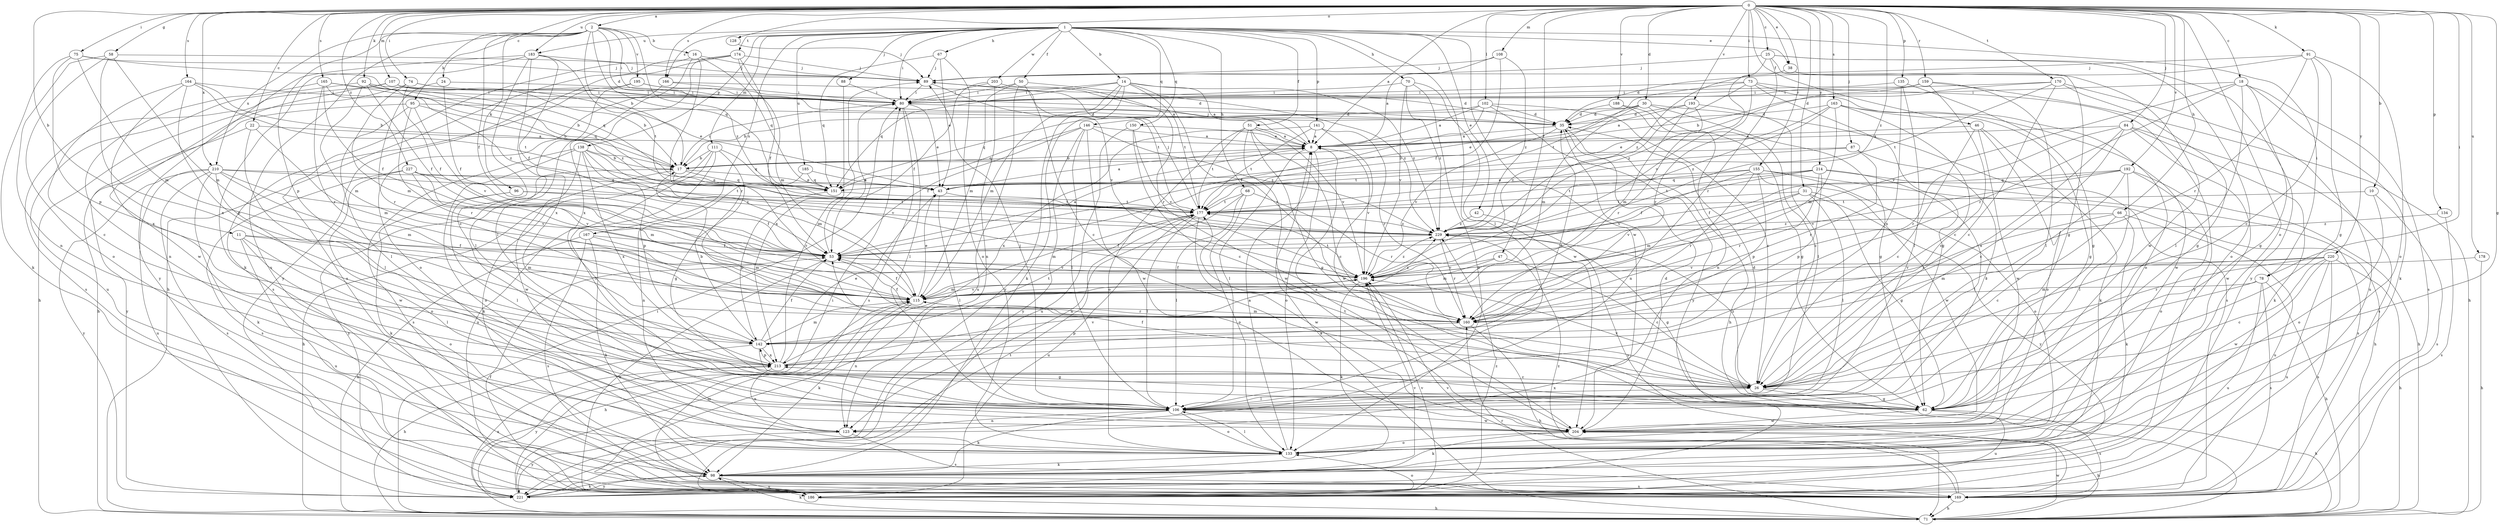 strict digraph  {
0;
1;
2;
8;
10;
11;
14;
16;
17;
18;
22;
24;
25;
26;
30;
31;
35;
38;
42;
43;
46;
47;
50;
51;
53;
58;
62;
66;
67;
68;
70;
71;
73;
74;
75;
78;
80;
84;
87;
88;
89;
91;
92;
95;
96;
98;
102;
106;
107;
108;
111;
115;
123;
128;
133;
134;
135;
138;
141;
142;
146;
150;
151;
155;
159;
160;
163;
164;
165;
166;
167;
169;
170;
174;
177;
178;
183;
185;
186;
188;
192;
193;
195;
196;
203;
204;
210;
213;
214;
220;
221;
227;
229;
0 -> 2  [label=a];
0 -> 8  [label=a];
0 -> 10  [label=b];
0 -> 11  [label=b];
0 -> 18  [label=c];
0 -> 22  [label=c];
0 -> 24  [label=c];
0 -> 25  [label=c];
0 -> 30  [label=d];
0 -> 31  [label=d];
0 -> 38  [label=e];
0 -> 46  [label=f];
0 -> 47  [label=f];
0 -> 58  [label=g];
0 -> 62  [label=g];
0 -> 66  [label=h];
0 -> 73  [label=i];
0 -> 74  [label=i];
0 -> 75  [label=i];
0 -> 78  [label=i];
0 -> 84  [label=j];
0 -> 87  [label=j];
0 -> 91  [label=k];
0 -> 92  [label=k];
0 -> 102  [label=l];
0 -> 107  [label=m];
0 -> 108  [label=m];
0 -> 128  [label=o];
0 -> 133  [label=o];
0 -> 134  [label=p];
0 -> 135  [label=p];
0 -> 155  [label=r];
0 -> 159  [label=r];
0 -> 163  [label=s];
0 -> 164  [label=s];
0 -> 165  [label=s];
0 -> 166  [label=s];
0 -> 170  [label=t];
0 -> 178  [label=u];
0 -> 183  [label=u];
0 -> 188  [label=v];
0 -> 192  [label=v];
0 -> 193  [label=v];
0 -> 210  [label=x];
0 -> 214  [label=y];
0 -> 220  [label=y];
0 -> 227  [label=z];
0 -> 229  [label=z];
1 -> 14  [label=b];
1 -> 38  [label=e];
1 -> 42  [label=e];
1 -> 50  [label=f];
1 -> 51  [label=f];
1 -> 67  [label=h];
1 -> 68  [label=h];
1 -> 70  [label=h];
1 -> 78  [label=i];
1 -> 80  [label=i];
1 -> 88  [label=j];
1 -> 106  [label=l];
1 -> 111  [label=m];
1 -> 138  [label=p];
1 -> 141  [label=p];
1 -> 146  [label=q];
1 -> 150  [label=q];
1 -> 166  [label=s];
1 -> 167  [label=s];
1 -> 174  [label=t];
1 -> 183  [label=u];
1 -> 185  [label=u];
1 -> 203  [label=w];
1 -> 204  [label=w];
2 -> 16  [label=b];
2 -> 17  [label=b];
2 -> 35  [label=d];
2 -> 53  [label=f];
2 -> 80  [label=i];
2 -> 95  [label=k];
2 -> 96  [label=k];
2 -> 142  [label=p];
2 -> 151  [label=q];
2 -> 186  [label=u];
2 -> 195  [label=v];
2 -> 210  [label=x];
2 -> 229  [label=z];
8 -> 17  [label=b];
8 -> 89  [label=j];
8 -> 106  [label=l];
8 -> 133  [label=o];
8 -> 196  [label=v];
10 -> 133  [label=o];
10 -> 169  [label=s];
10 -> 177  [label=t];
11 -> 53  [label=f];
11 -> 106  [label=l];
11 -> 115  [label=m];
11 -> 133  [label=o];
11 -> 186  [label=u];
14 -> 8  [label=a];
14 -> 80  [label=i];
14 -> 98  [label=k];
14 -> 115  [label=m];
14 -> 151  [label=q];
14 -> 160  [label=r];
14 -> 177  [label=t];
14 -> 221  [label=y];
14 -> 229  [label=z];
16 -> 89  [label=j];
16 -> 106  [label=l];
16 -> 151  [label=q];
16 -> 160  [label=r];
16 -> 169  [label=s];
17 -> 43  [label=e];
17 -> 71  [label=h];
17 -> 80  [label=i];
17 -> 151  [label=q];
17 -> 160  [label=r];
17 -> 221  [label=y];
18 -> 62  [label=g];
18 -> 80  [label=i];
18 -> 98  [label=k];
18 -> 106  [label=l];
18 -> 160  [label=r];
18 -> 169  [label=s];
18 -> 196  [label=v];
22 -> 8  [label=a];
22 -> 106  [label=l];
22 -> 115  [label=m];
22 -> 221  [label=y];
24 -> 53  [label=f];
24 -> 80  [label=i];
24 -> 160  [label=r];
25 -> 62  [label=g];
25 -> 89  [label=j];
25 -> 133  [label=o];
25 -> 160  [label=r];
25 -> 196  [label=v];
25 -> 221  [label=y];
26 -> 53  [label=f];
26 -> 62  [label=g];
26 -> 71  [label=h];
26 -> 106  [label=l];
26 -> 196  [label=v];
26 -> 229  [label=z];
30 -> 17  [label=b];
30 -> 26  [label=c];
30 -> 35  [label=d];
30 -> 43  [label=e];
30 -> 62  [label=g];
30 -> 115  [label=m];
30 -> 169  [label=s];
31 -> 62  [label=g];
31 -> 106  [label=l];
31 -> 115  [label=m];
31 -> 177  [label=t];
31 -> 196  [label=v];
31 -> 221  [label=y];
35 -> 8  [label=a];
35 -> 71  [label=h];
35 -> 123  [label=n];
35 -> 196  [label=v];
38 -> 204  [label=w];
38 -> 229  [label=z];
42 -> 169  [label=s];
42 -> 229  [label=z];
43 -> 8  [label=a];
43 -> 106  [label=l];
43 -> 177  [label=t];
46 -> 8  [label=a];
46 -> 26  [label=c];
46 -> 98  [label=k];
46 -> 133  [label=o];
46 -> 204  [label=w];
47 -> 26  [label=c];
47 -> 115  [label=m];
47 -> 196  [label=v];
50 -> 26  [label=c];
50 -> 80  [label=i];
50 -> 115  [label=m];
50 -> 186  [label=u];
50 -> 229  [label=z];
51 -> 8  [label=a];
51 -> 26  [label=c];
51 -> 62  [label=g];
51 -> 133  [label=o];
51 -> 177  [label=t];
51 -> 196  [label=v];
51 -> 204  [label=w];
53 -> 8  [label=a];
53 -> 80  [label=i];
53 -> 186  [label=u];
53 -> 196  [label=v];
58 -> 89  [label=j];
58 -> 115  [label=m];
58 -> 123  [label=n];
58 -> 133  [label=o];
58 -> 213  [label=x];
62 -> 35  [label=d];
62 -> 169  [label=s];
62 -> 177  [label=t];
62 -> 186  [label=u];
62 -> 204  [label=w];
62 -> 213  [label=x];
66 -> 26  [label=c];
66 -> 98  [label=k];
66 -> 160  [label=r];
66 -> 186  [label=u];
66 -> 229  [label=z];
67 -> 43  [label=e];
67 -> 89  [label=j];
67 -> 133  [label=o];
67 -> 151  [label=q];
68 -> 106  [label=l];
68 -> 123  [label=n];
68 -> 133  [label=o];
68 -> 160  [label=r];
68 -> 177  [label=t];
70 -> 80  [label=i];
70 -> 133  [label=o];
70 -> 196  [label=v];
70 -> 204  [label=w];
70 -> 229  [label=z];
71 -> 8  [label=a];
71 -> 80  [label=i];
71 -> 98  [label=k];
71 -> 160  [label=r];
71 -> 204  [label=w];
73 -> 62  [label=g];
73 -> 80  [label=i];
73 -> 133  [label=o];
73 -> 160  [label=r];
73 -> 177  [label=t];
73 -> 196  [label=v];
73 -> 221  [label=y];
74 -> 8  [label=a];
74 -> 53  [label=f];
74 -> 71  [label=h];
74 -> 80  [label=i];
74 -> 115  [label=m];
75 -> 89  [label=j];
75 -> 98  [label=k];
75 -> 115  [label=m];
75 -> 142  [label=p];
75 -> 151  [label=q];
78 -> 26  [label=c];
78 -> 71  [label=h];
78 -> 115  [label=m];
78 -> 169  [label=s];
78 -> 186  [label=u];
80 -> 35  [label=d];
80 -> 43  [label=e];
80 -> 106  [label=l];
80 -> 169  [label=s];
84 -> 8  [label=a];
84 -> 26  [label=c];
84 -> 98  [label=k];
84 -> 160  [label=r];
84 -> 169  [label=s];
84 -> 204  [label=w];
84 -> 213  [label=x];
87 -> 17  [label=b];
87 -> 106  [label=l];
87 -> 160  [label=r];
87 -> 177  [label=t];
88 -> 80  [label=i];
88 -> 213  [label=x];
89 -> 80  [label=i];
89 -> 177  [label=t];
89 -> 196  [label=v];
91 -> 26  [label=c];
91 -> 35  [label=d];
91 -> 62  [label=g];
91 -> 89  [label=j];
91 -> 133  [label=o];
91 -> 160  [label=r];
92 -> 53  [label=f];
92 -> 80  [label=i];
92 -> 115  [label=m];
92 -> 151  [label=q];
92 -> 186  [label=u];
92 -> 229  [label=z];
95 -> 17  [label=b];
95 -> 35  [label=d];
95 -> 71  [label=h];
95 -> 106  [label=l];
95 -> 160  [label=r];
95 -> 196  [label=v];
96 -> 53  [label=f];
96 -> 98  [label=k];
96 -> 106  [label=l];
96 -> 177  [label=t];
98 -> 169  [label=s];
98 -> 186  [label=u];
98 -> 221  [label=y];
102 -> 8  [label=a];
102 -> 26  [label=c];
102 -> 35  [label=d];
102 -> 53  [label=f];
102 -> 151  [label=q];
102 -> 221  [label=y];
106 -> 89  [label=j];
106 -> 98  [label=k];
106 -> 123  [label=n];
106 -> 133  [label=o];
106 -> 204  [label=w];
107 -> 17  [label=b];
107 -> 43  [label=e];
107 -> 80  [label=i];
107 -> 169  [label=s];
107 -> 204  [label=w];
108 -> 8  [label=a];
108 -> 53  [label=f];
108 -> 89  [label=j];
108 -> 229  [label=z];
111 -> 17  [label=b];
111 -> 62  [label=g];
111 -> 98  [label=k];
111 -> 106  [label=l];
111 -> 151  [label=q];
111 -> 186  [label=u];
115 -> 43  [label=e];
115 -> 53  [label=f];
115 -> 71  [label=h];
115 -> 98  [label=k];
115 -> 123  [label=n];
115 -> 160  [label=r];
115 -> 196  [label=v];
115 -> 229  [label=z];
123 -> 169  [label=s];
123 -> 221  [label=y];
128 -> 89  [label=j];
133 -> 8  [label=a];
133 -> 98  [label=k];
133 -> 106  [label=l];
134 -> 169  [label=s];
134 -> 229  [label=z];
135 -> 62  [label=g];
135 -> 80  [label=i];
135 -> 106  [label=l];
135 -> 213  [label=x];
138 -> 17  [label=b];
138 -> 115  [label=m];
138 -> 133  [label=o];
138 -> 142  [label=p];
138 -> 169  [label=s];
138 -> 196  [label=v];
138 -> 204  [label=w];
138 -> 213  [label=x];
141 -> 8  [label=a];
141 -> 160  [label=r];
141 -> 177  [label=t];
141 -> 204  [label=w];
141 -> 213  [label=x];
142 -> 17  [label=b];
142 -> 53  [label=f];
142 -> 62  [label=g];
142 -> 71  [label=h];
142 -> 115  [label=m];
142 -> 177  [label=t];
142 -> 213  [label=x];
146 -> 8  [label=a];
146 -> 53  [label=f];
146 -> 106  [label=l];
146 -> 151  [label=q];
146 -> 204  [label=w];
146 -> 221  [label=y];
146 -> 229  [label=z];
150 -> 8  [label=a];
150 -> 26  [label=c];
150 -> 186  [label=u];
150 -> 196  [label=v];
151 -> 142  [label=p];
151 -> 177  [label=t];
155 -> 43  [label=e];
155 -> 71  [label=h];
155 -> 133  [label=o];
155 -> 142  [label=p];
155 -> 160  [label=r];
155 -> 177  [label=t];
155 -> 196  [label=v];
155 -> 204  [label=w];
159 -> 26  [label=c];
159 -> 71  [label=h];
159 -> 80  [label=i];
159 -> 106  [label=l];
159 -> 229  [label=z];
160 -> 53  [label=f];
160 -> 71  [label=h];
160 -> 115  [label=m];
160 -> 142  [label=p];
163 -> 26  [label=c];
163 -> 35  [label=d];
163 -> 43  [label=e];
163 -> 62  [label=g];
163 -> 115  [label=m];
163 -> 204  [label=w];
163 -> 229  [label=z];
164 -> 17  [label=b];
164 -> 26  [label=c];
164 -> 80  [label=i];
164 -> 142  [label=p];
164 -> 177  [label=t];
164 -> 213  [label=x];
165 -> 17  [label=b];
165 -> 53  [label=f];
165 -> 80  [label=i];
165 -> 123  [label=n];
165 -> 160  [label=r];
165 -> 229  [label=z];
166 -> 35  [label=d];
166 -> 80  [label=i];
166 -> 133  [label=o];
167 -> 53  [label=f];
167 -> 71  [label=h];
167 -> 98  [label=k];
167 -> 115  [label=m];
167 -> 169  [label=s];
169 -> 71  [label=h];
169 -> 196  [label=v];
169 -> 229  [label=z];
170 -> 17  [label=b];
170 -> 26  [label=c];
170 -> 62  [label=g];
170 -> 80  [label=i];
170 -> 177  [label=t];
170 -> 186  [label=u];
174 -> 53  [label=f];
174 -> 71  [label=h];
174 -> 89  [label=j];
174 -> 115  [label=m];
174 -> 213  [label=x];
174 -> 221  [label=y];
177 -> 89  [label=j];
177 -> 106  [label=l];
177 -> 115  [label=m];
177 -> 186  [label=u];
177 -> 204  [label=w];
177 -> 229  [label=z];
178 -> 71  [label=h];
178 -> 196  [label=v];
183 -> 26  [label=c];
183 -> 53  [label=f];
183 -> 89  [label=j];
183 -> 98  [label=k];
183 -> 177  [label=t];
183 -> 213  [label=x];
183 -> 221  [label=y];
185 -> 43  [label=e];
185 -> 123  [label=n];
185 -> 151  [label=q];
186 -> 53  [label=f];
186 -> 71  [label=h];
186 -> 133  [label=o];
186 -> 196  [label=v];
186 -> 229  [label=z];
188 -> 35  [label=d];
188 -> 62  [label=g];
188 -> 123  [label=n];
192 -> 26  [label=c];
192 -> 53  [label=f];
192 -> 71  [label=h];
192 -> 106  [label=l];
192 -> 133  [label=o];
192 -> 151  [label=q];
192 -> 196  [label=v];
193 -> 8  [label=a];
193 -> 35  [label=d];
193 -> 106  [label=l];
193 -> 115  [label=m];
193 -> 160  [label=r];
195 -> 35  [label=d];
195 -> 80  [label=i];
195 -> 106  [label=l];
195 -> 169  [label=s];
196 -> 53  [label=f];
196 -> 98  [label=k];
196 -> 115  [label=m];
196 -> 177  [label=t];
196 -> 229  [label=z];
203 -> 53  [label=f];
203 -> 80  [label=i];
203 -> 123  [label=n];
203 -> 160  [label=r];
204 -> 8  [label=a];
204 -> 35  [label=d];
204 -> 71  [label=h];
204 -> 98  [label=k];
204 -> 133  [label=o];
210 -> 43  [label=e];
210 -> 98  [label=k];
210 -> 115  [label=m];
210 -> 169  [label=s];
210 -> 186  [label=u];
210 -> 196  [label=v];
210 -> 204  [label=w];
210 -> 221  [label=y];
210 -> 229  [label=z];
213 -> 26  [label=c];
213 -> 35  [label=d];
213 -> 43  [label=e];
213 -> 89  [label=j];
213 -> 123  [label=n];
213 -> 142  [label=p];
213 -> 196  [label=v];
213 -> 221  [label=y];
214 -> 53  [label=f];
214 -> 106  [label=l];
214 -> 142  [label=p];
214 -> 151  [label=q];
214 -> 160  [label=r];
214 -> 169  [label=s];
214 -> 177  [label=t];
220 -> 26  [label=c];
220 -> 71  [label=h];
220 -> 115  [label=m];
220 -> 160  [label=r];
220 -> 169  [label=s];
220 -> 186  [label=u];
220 -> 196  [label=v];
220 -> 204  [label=w];
221 -> 80  [label=i];
221 -> 98  [label=k];
221 -> 115  [label=m];
221 -> 177  [label=t];
221 -> 196  [label=v];
221 -> 213  [label=x];
227 -> 115  [label=m];
227 -> 133  [label=o];
227 -> 151  [label=q];
227 -> 169  [label=s];
227 -> 177  [label=t];
227 -> 196  [label=v];
229 -> 53  [label=f];
229 -> 62  [label=g];
229 -> 160  [label=r];
}
